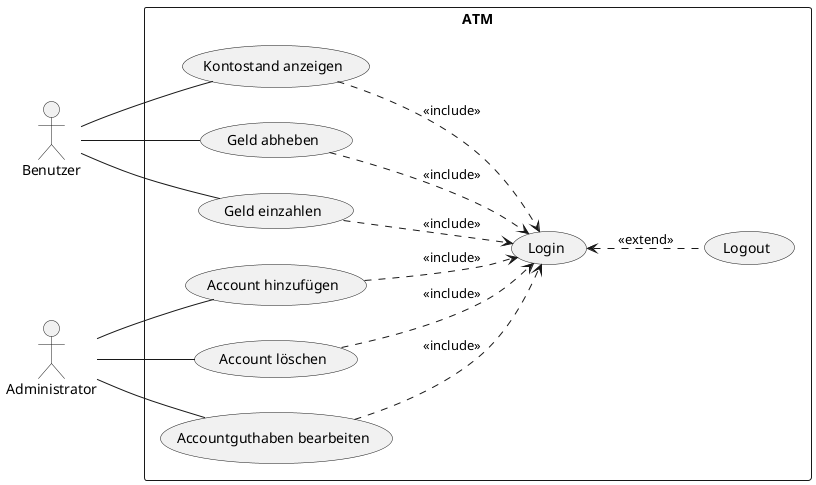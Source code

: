 @startuml usecase

left to right direction
skinparam packageStyle rectangle

actor "Benutzer" as AB
actor "Administrator" as AA


rectangle ATM {

  AB -- (Kontostand anzeigen) 
  AB -- (Geld abheben) 
  AB -- (Geld einzahlen) 

  (Kontostand anzeigen) -.> (Login) : "<<include>>"
  (Geld abheben) -.> (Login) : "<<include>>"
  (Geld einzahlen) -.> (Login) : "<<include>>"
  (Login) <.- (Logout) : "<<extend>>"

  AA -- (Account hinzufügen)
  AA -- (Account löschen)
  AA -- (Accountguthaben bearbeiten)

  (Account hinzufügen) -.> (Login) : "<<include>>"
  (Account löschen) -.> (Login) : "<<include>>"
  (Accountguthaben bearbeiten) -.> (Login) : "<<include>>"
}

@enduml
